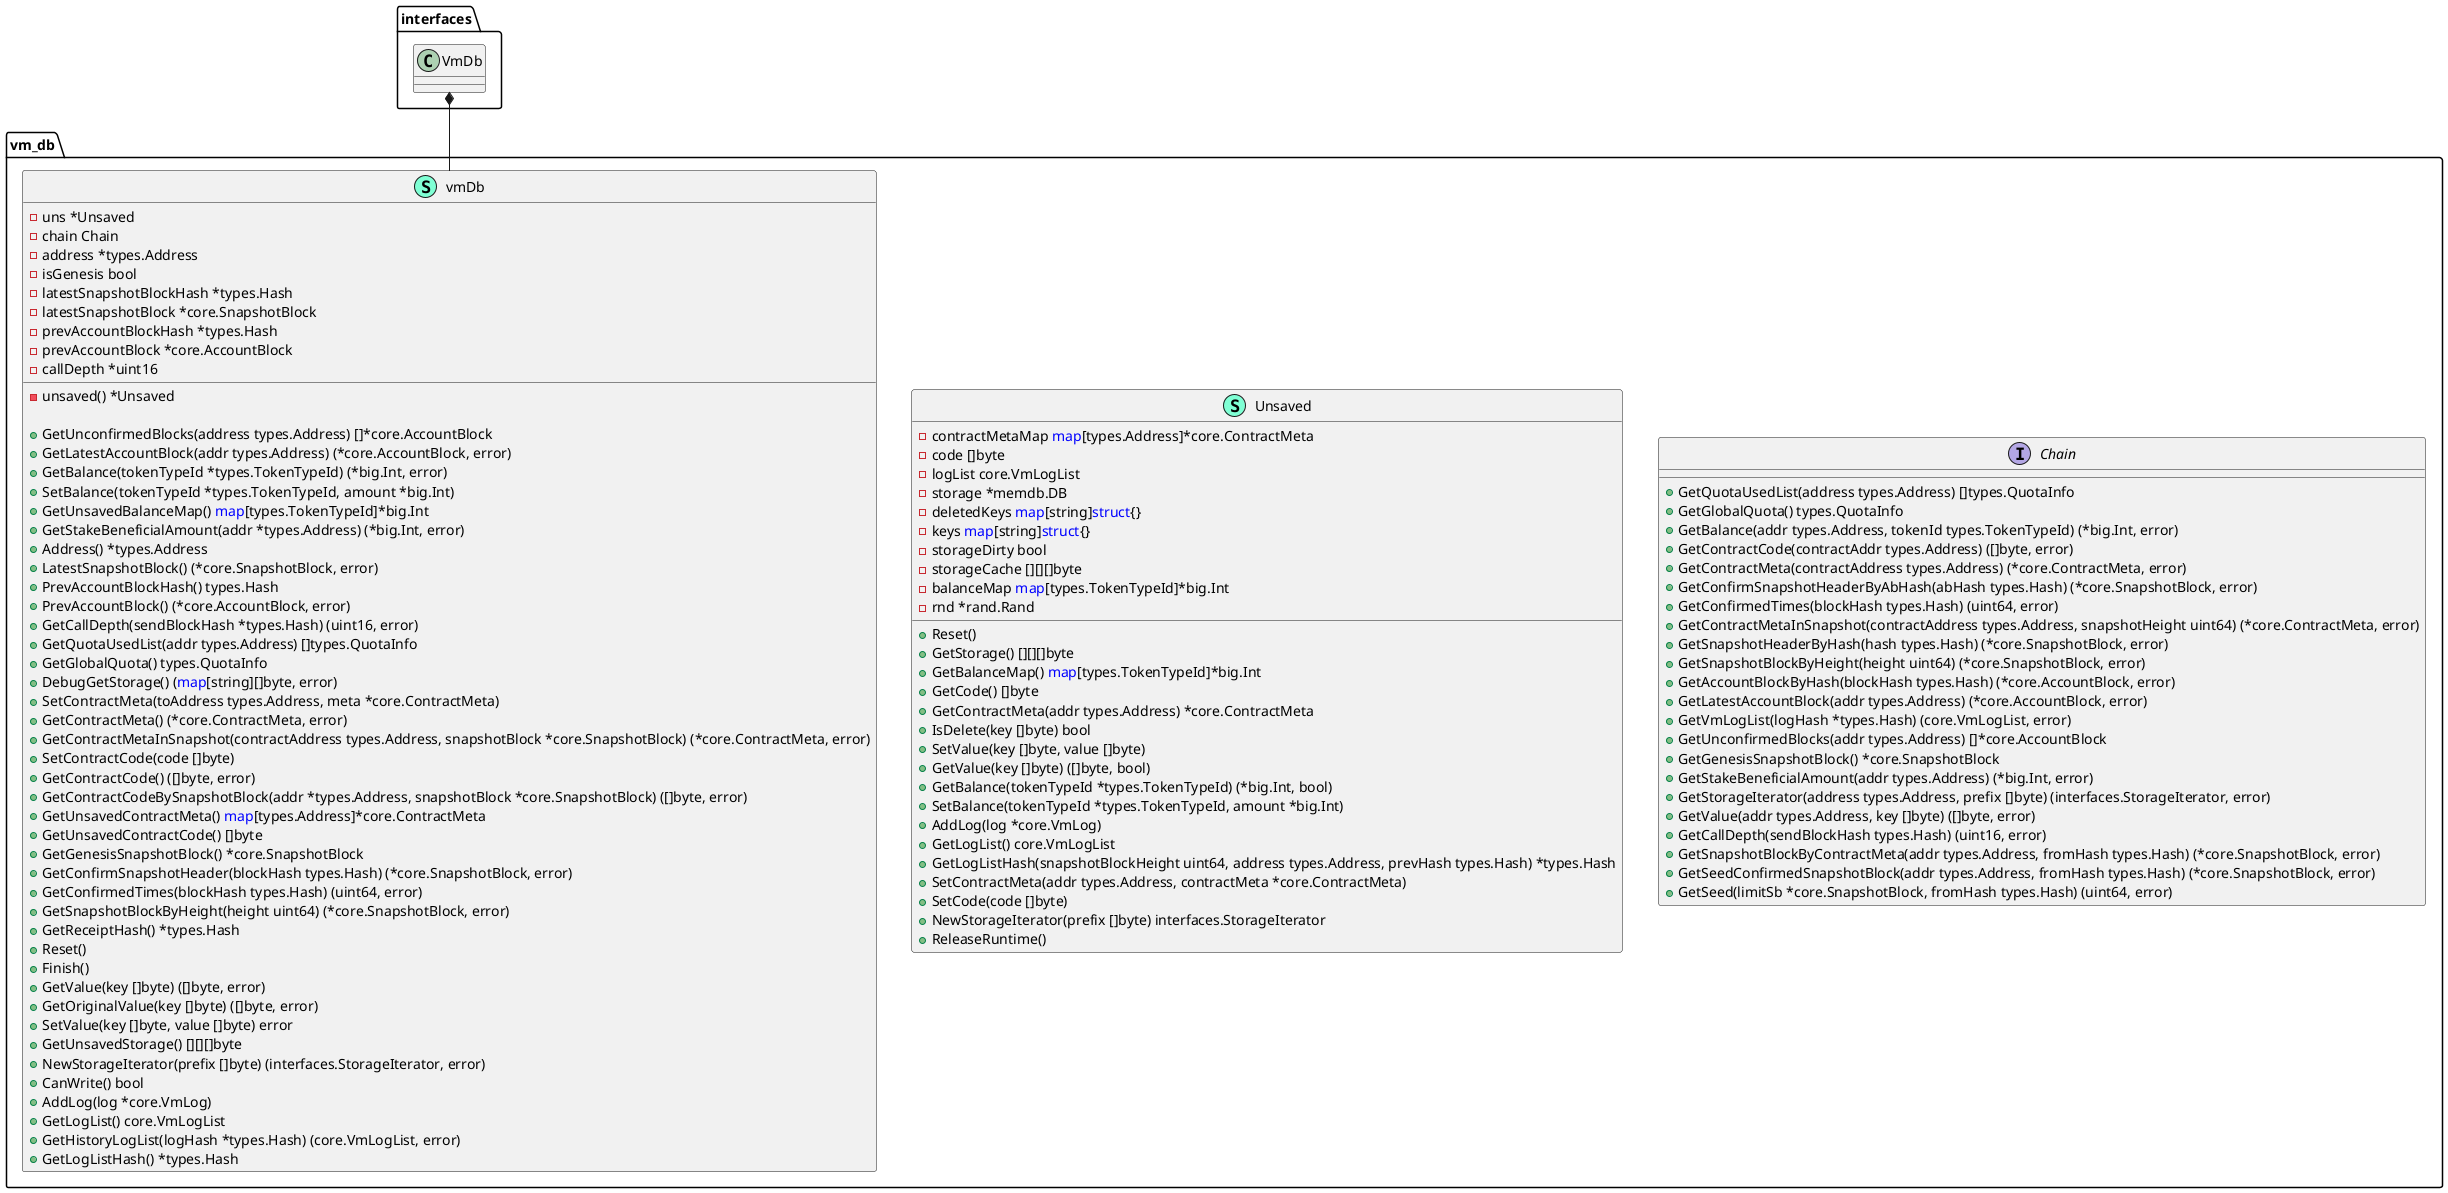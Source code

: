 @startuml
namespace vm_db {
    interface Chain  {
        + GetQuotaUsedList(address types.Address) []types.QuotaInfo
        + GetGlobalQuota() types.QuotaInfo
        + GetBalance(addr types.Address, tokenId types.TokenTypeId) (*big.Int, error)
        + GetContractCode(contractAddr types.Address) ([]byte, error)
        + GetContractMeta(contractAddress types.Address) (*core.ContractMeta, error)
        + GetConfirmSnapshotHeaderByAbHash(abHash types.Hash) (*core.SnapshotBlock, error)
        + GetConfirmedTimes(blockHash types.Hash) (uint64, error)
        + GetContractMetaInSnapshot(contractAddress types.Address, snapshotHeight uint64) (*core.ContractMeta, error)
        + GetSnapshotHeaderByHash(hash types.Hash) (*core.SnapshotBlock, error)
        + GetSnapshotBlockByHeight(height uint64) (*core.SnapshotBlock, error)
        + GetAccountBlockByHash(blockHash types.Hash) (*core.AccountBlock, error)
        + GetLatestAccountBlock(addr types.Address) (*core.AccountBlock, error)
        + GetVmLogList(logHash *types.Hash) (core.VmLogList, error)
        + GetUnconfirmedBlocks(addr types.Address) []*core.AccountBlock
        + GetGenesisSnapshotBlock() *core.SnapshotBlock
        + GetStakeBeneficialAmount(addr types.Address) (*big.Int, error)
        + GetStorageIterator(address types.Address, prefix []byte) (interfaces.StorageIterator, error)
        + GetValue(addr types.Address, key []byte) ([]byte, error)
        + GetCallDepth(sendBlockHash types.Hash) (uint16, error)
        + GetSnapshotBlockByContractMeta(addr types.Address, fromHash types.Hash) (*core.SnapshotBlock, error)
        + GetSeedConfirmedSnapshotBlock(addr types.Address, fromHash types.Hash) (*core.SnapshotBlock, error)
        + GetSeed(limitSb *core.SnapshotBlock, fromHash types.Hash) (uint64, error)

    }
    class Unsaved << (S,Aquamarine) >> {
        - contractMetaMap <font color=blue>map</font>[types.Address]*core.ContractMeta
        - code []byte
        - logList core.VmLogList
        - storage *memdb.DB
        - deletedKeys <font color=blue>map</font>[string]<font color=blue>struct</font>{}
        - keys <font color=blue>map</font>[string]<font color=blue>struct</font>{}
        - storageDirty bool
        - storageCache [][][]byte
        - balanceMap <font color=blue>map</font>[types.TokenTypeId]*big.Int
        - rnd *rand.Rand

        + Reset() 
        + GetStorage() [][][]byte
        + GetBalanceMap() <font color=blue>map</font>[types.TokenTypeId]*big.Int
        + GetCode() []byte
        + GetContractMeta(addr types.Address) *core.ContractMeta
        + IsDelete(key []byte) bool
        + SetValue(key []byte, value []byte) 
        + GetValue(key []byte) ([]byte, bool)
        + GetBalance(tokenTypeId *types.TokenTypeId) (*big.Int, bool)
        + SetBalance(tokenTypeId *types.TokenTypeId, amount *big.Int) 
        + AddLog(log *core.VmLog) 
        + GetLogList() core.VmLogList
        + GetLogListHash(snapshotBlockHeight uint64, address types.Address, prevHash types.Hash) *types.Hash
        + SetContractMeta(addr types.Address, contractMeta *core.ContractMeta) 
        + SetCode(code []byte) 
        + NewStorageIterator(prefix []byte) interfaces.StorageIterator
        + ReleaseRuntime() 

    }
    class vmDb << (S,Aquamarine) >> {
        - uns *Unsaved
        - chain Chain
        - address *types.Address
        - isGenesis bool
        - latestSnapshotBlockHash *types.Hash
        - latestSnapshotBlock *core.SnapshotBlock
        - prevAccountBlockHash *types.Hash
        - prevAccountBlock *core.AccountBlock
        - callDepth *uint16

        - unsaved() *Unsaved

        + GetUnconfirmedBlocks(address types.Address) []*core.AccountBlock
        + GetLatestAccountBlock(addr types.Address) (*core.AccountBlock, error)
        + GetBalance(tokenTypeId *types.TokenTypeId) (*big.Int, error)
        + SetBalance(tokenTypeId *types.TokenTypeId, amount *big.Int) 
        + GetUnsavedBalanceMap() <font color=blue>map</font>[types.TokenTypeId]*big.Int
        + GetStakeBeneficialAmount(addr *types.Address) (*big.Int, error)
        + Address() *types.Address
        + LatestSnapshotBlock() (*core.SnapshotBlock, error)
        + PrevAccountBlockHash() types.Hash
        + PrevAccountBlock() (*core.AccountBlock, error)
        + GetCallDepth(sendBlockHash *types.Hash) (uint16, error)
        + GetQuotaUsedList(addr types.Address) []types.QuotaInfo
        + GetGlobalQuota() types.QuotaInfo
        + DebugGetStorage() (<font color=blue>map</font>[string][]byte, error)
        + SetContractMeta(toAddress types.Address, meta *core.ContractMeta) 
        + GetContractMeta() (*core.ContractMeta, error)
        + GetContractMetaInSnapshot(contractAddress types.Address, snapshotBlock *core.SnapshotBlock) (*core.ContractMeta, error)
        + SetContractCode(code []byte) 
        + GetContractCode() ([]byte, error)
        + GetContractCodeBySnapshotBlock(addr *types.Address, snapshotBlock *core.SnapshotBlock) ([]byte, error)
        + GetUnsavedContractMeta() <font color=blue>map</font>[types.Address]*core.ContractMeta
        + GetUnsavedContractCode() []byte
        + GetGenesisSnapshotBlock() *core.SnapshotBlock
        + GetConfirmSnapshotHeader(blockHash types.Hash) (*core.SnapshotBlock, error)
        + GetConfirmedTimes(blockHash types.Hash) (uint64, error)
        + GetSnapshotBlockByHeight(height uint64) (*core.SnapshotBlock, error)
        + GetReceiptHash() *types.Hash
        + Reset() 
        + Finish() 
        + GetValue(key []byte) ([]byte, error)
        + GetOriginalValue(key []byte) ([]byte, error)
        + SetValue(key []byte, value []byte) error
        + GetUnsavedStorage() [][][]byte
        + NewStorageIterator(prefix []byte) (interfaces.StorageIterator, error)
        + CanWrite() bool
        + AddLog(log *core.VmLog) 
        + GetLogList() core.VmLogList
        + GetHistoryLogList(logHash *types.Hash) (core.VmLogList, error)
        + GetLogListHash() *types.Hash

    }
}
"interfaces.VmDb" *-- "vm_db.vmDb"


@enduml
